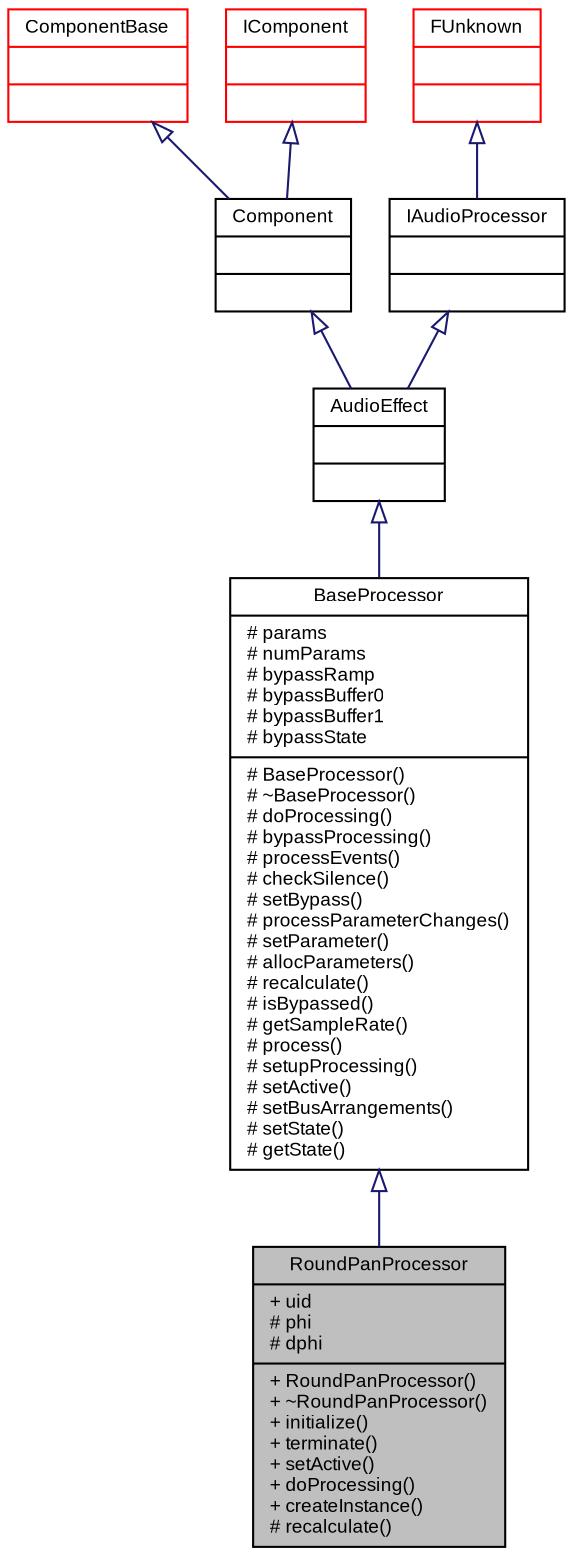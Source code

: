 digraph G
{
  bgcolor="transparent";
  edge [fontname="Arial",fontsize="9",labelfontname="Arial",labelfontsize="9"];
  node [fontname="Arial",fontsize="9",shape=record];
  Node1 [label="{RoundPanProcessor\n|+ uid\l# phi\l# dphi\l|+ RoundPanProcessor()\l+ ~RoundPanProcessor()\l+ initialize()\l+ terminate()\l+ setActive()\l+ doProcessing()\l+ createInstance()\l# recalculate()\l}",height=0.2,width=0.4,color="black", fillcolor="grey75", style="filled" fontcolor="black"];
  Node2 -> Node1 [dir=back,color="midnightblue",fontsize="9",style="solid",arrowtail="empty",fontname="Arial"];
  Node2 [label="{BaseProcessor\n|# params\l# numParams\l# bypassRamp\l# bypassBuffer0\l# bypassBuffer1\l# bypassState\l|# BaseProcessor()\l# ~BaseProcessor()\l# doProcessing()\l# bypassProcessing()\l# processEvents()\l# checkSilence()\l# setBypass()\l# processParameterChanges()\l# setParameter()\l# allocParameters()\l# recalculate()\l# isBypassed()\l# getSampleRate()\l# process()\l# setupProcessing()\l# setActive()\l# setBusArrangements()\l# setState()\l# getState()\l}",height=0.2,width=0.4,color="black",URL="$classSteinberg_1_1Vst_1_1mda_1_1BaseProcessor.html"];
  Node3 -> Node2 [dir=back,color="midnightblue",fontsize="9",style="solid",arrowtail="empty",fontname="Arial"];
  Node3 [label="{AudioEffect\n||}",height=0.2,width=0.4,color="black",URL="vstsdk.tag$classSteinberg_1_1Vst_1_1AudioEffect.html"];
  Node4 -> Node3 [dir=back,color="midnightblue",fontsize="9",style="solid",arrowtail="empty",fontname="Arial"];
  Node4 [label="{Component\n||}",height=0.2,width=0.4,color="black",URL="vstsdk.tag$classSteinberg_1_1Vst_1_1Component.html"];
  Node5 -> Node4 [dir=back,color="midnightblue",fontsize="9",style="solid",arrowtail="empty",fontname="Arial"];
  Node5 [label="{ComponentBase\n||}",height=0.2,width=0.4,color="red",URL="vstsdk.tag$classSteinberg_1_1Vst_1_1ComponentBase.html"];
  Node6 -> Node4 [dir=back,color="midnightblue",fontsize="9",style="solid",arrowtail="empty",fontname="Arial"];
  Node6 [label="{IComponent\n||}",height=0.2,width=0.4,color="red",URL="vstinterfaces.tag$classSteinberg_1_1Vst_1_1IComponent.html"];
  Node7 -> Node3 [dir=back,color="midnightblue",fontsize="9",style="solid",arrowtail="empty",fontname="Arial"];
  Node7 [label="{IAudioProcessor\n||}",height=0.2,width=0.4,color="black",URL="vstinterfaces.tag$classSteinberg_1_1Vst_1_1IAudioProcessor.html"];
  Node8 -> Node7 [dir=back,color="midnightblue",fontsize="9",style="solid",arrowtail="empty",fontname="Arial"];
  Node8 [label="{FUnknown\n||}",height=0.2,width=0.4,color="red",URL="base.tag$classSteinberg_1_1FUnknown.html"];
}
